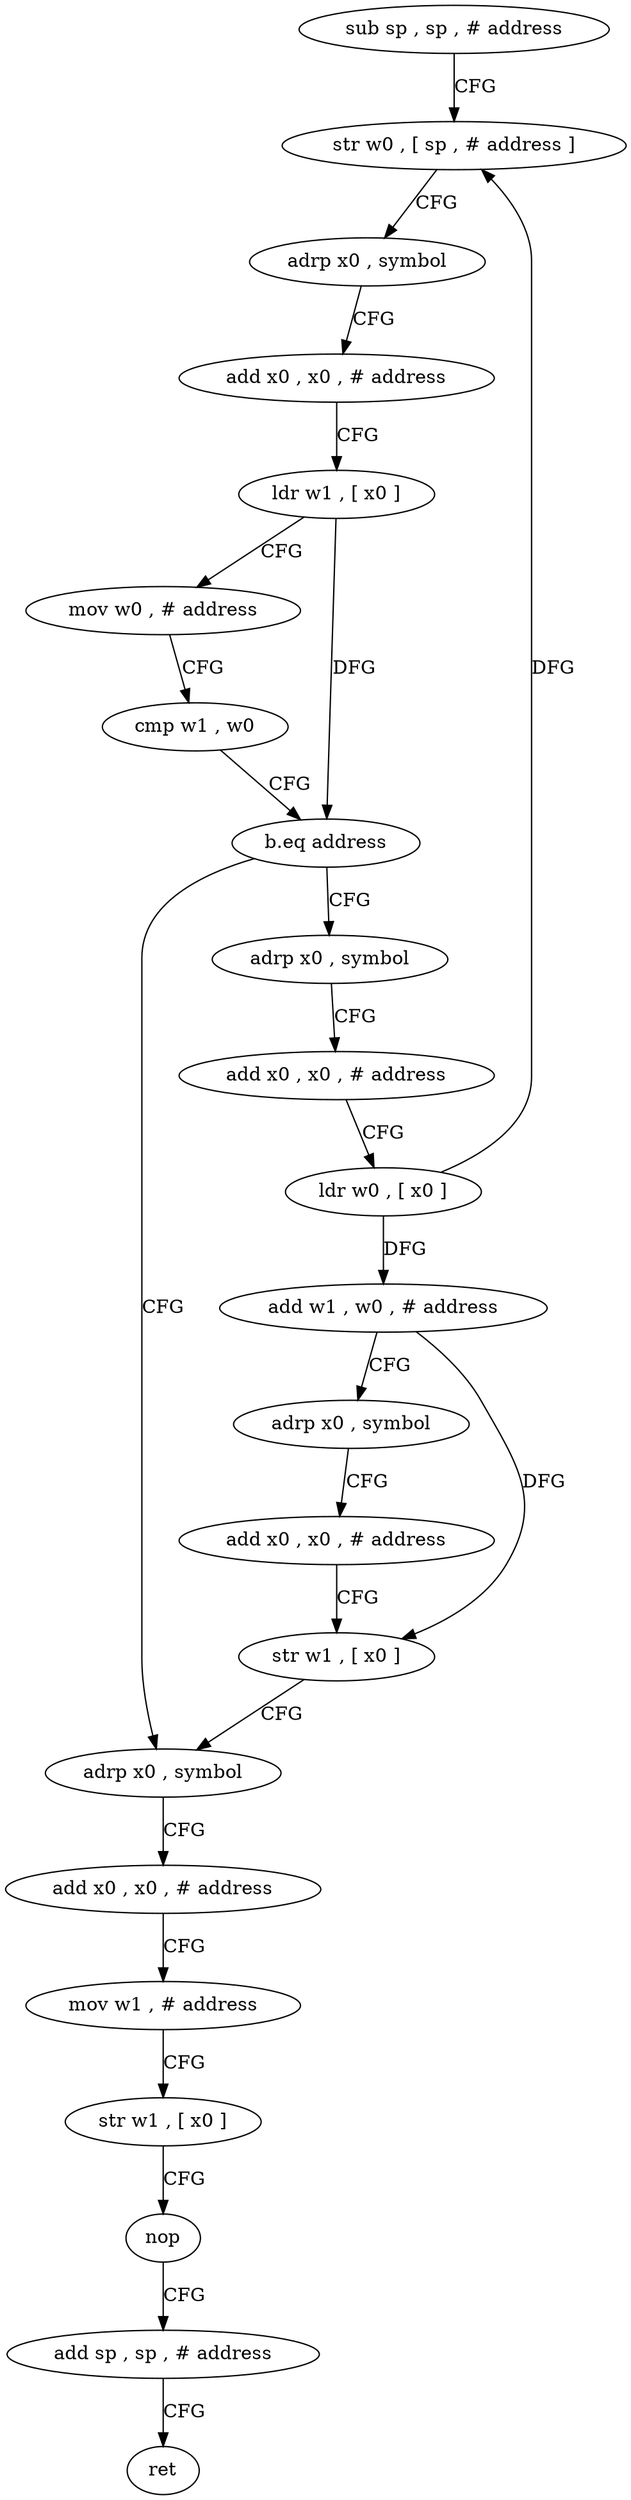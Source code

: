 digraph "func" {
"4214372" [label = "sub sp , sp , # address" ]
"4214376" [label = "str w0 , [ sp , # address ]" ]
"4214380" [label = "adrp x0 , symbol" ]
"4214384" [label = "add x0 , x0 , # address" ]
"4214388" [label = "ldr w1 , [ x0 ]" ]
"4214392" [label = "mov w0 , # address" ]
"4214396" [label = "cmp w1 , w0" ]
"4214400" [label = "b.eq address" ]
"4214432" [label = "adrp x0 , symbol" ]
"4214404" [label = "adrp x0 , symbol" ]
"4214436" [label = "add x0 , x0 , # address" ]
"4214440" [label = "mov w1 , # address" ]
"4214444" [label = "str w1 , [ x0 ]" ]
"4214448" [label = "nop" ]
"4214452" [label = "add sp , sp , # address" ]
"4214456" [label = "ret" ]
"4214408" [label = "add x0 , x0 , # address" ]
"4214412" [label = "ldr w0 , [ x0 ]" ]
"4214416" [label = "add w1 , w0 , # address" ]
"4214420" [label = "adrp x0 , symbol" ]
"4214424" [label = "add x0 , x0 , # address" ]
"4214428" [label = "str w1 , [ x0 ]" ]
"4214372" -> "4214376" [ label = "CFG" ]
"4214376" -> "4214380" [ label = "CFG" ]
"4214380" -> "4214384" [ label = "CFG" ]
"4214384" -> "4214388" [ label = "CFG" ]
"4214388" -> "4214392" [ label = "CFG" ]
"4214388" -> "4214400" [ label = "DFG" ]
"4214392" -> "4214396" [ label = "CFG" ]
"4214396" -> "4214400" [ label = "CFG" ]
"4214400" -> "4214432" [ label = "CFG" ]
"4214400" -> "4214404" [ label = "CFG" ]
"4214432" -> "4214436" [ label = "CFG" ]
"4214404" -> "4214408" [ label = "CFG" ]
"4214436" -> "4214440" [ label = "CFG" ]
"4214440" -> "4214444" [ label = "CFG" ]
"4214444" -> "4214448" [ label = "CFG" ]
"4214448" -> "4214452" [ label = "CFG" ]
"4214452" -> "4214456" [ label = "CFG" ]
"4214408" -> "4214412" [ label = "CFG" ]
"4214412" -> "4214416" [ label = "DFG" ]
"4214412" -> "4214376" [ label = "DFG" ]
"4214416" -> "4214420" [ label = "CFG" ]
"4214416" -> "4214428" [ label = "DFG" ]
"4214420" -> "4214424" [ label = "CFG" ]
"4214424" -> "4214428" [ label = "CFG" ]
"4214428" -> "4214432" [ label = "CFG" ]
}
